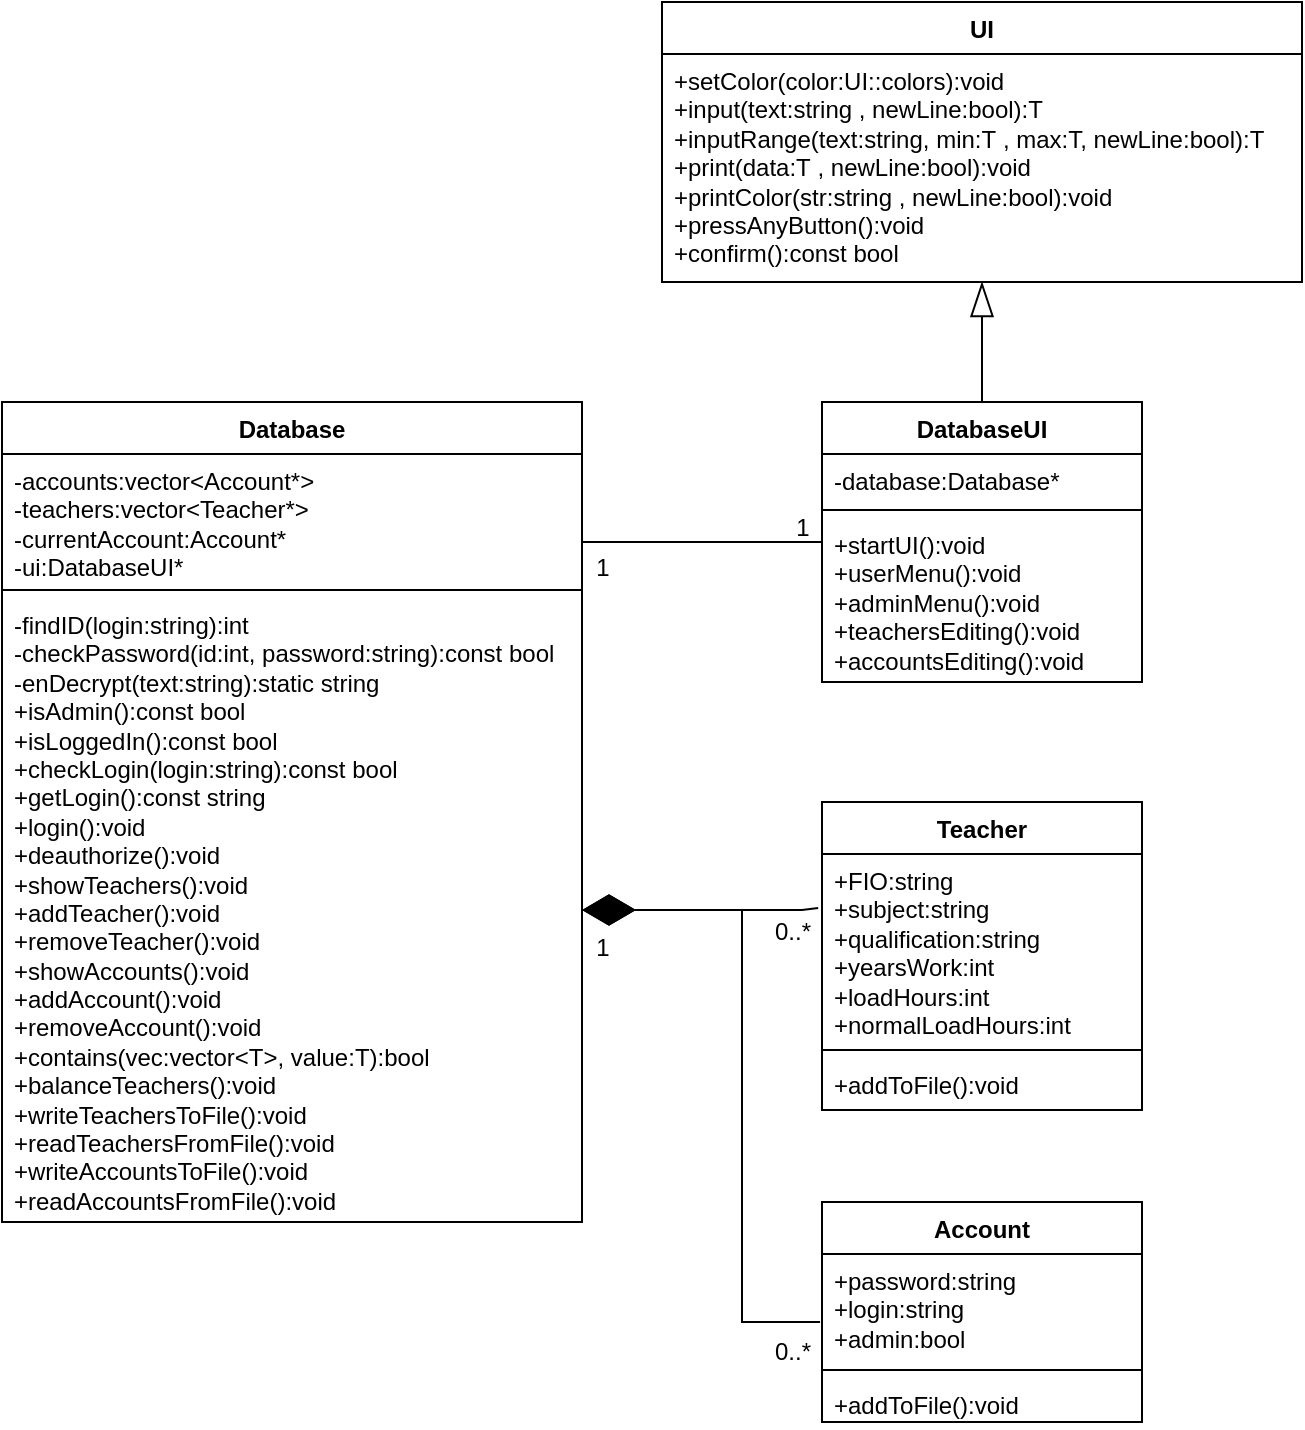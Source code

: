 <mxfile version="24.4.8" type="github">
  <diagram name="Страница — 1" id="v00zqgnZbxmumNdSIBY3">
    <mxGraphModel dx="1153" dy="736" grid="1" gridSize="10" guides="1" tooltips="1" connect="1" arrows="1" fold="1" page="1" pageScale="1" pageWidth="827" pageHeight="1169" math="0" shadow="0">
      <root>
        <mxCell id="0" />
        <mxCell id="1" parent="0" />
        <mxCell id="c9bf9Scs0g08PIBnZ7ZU-1" value="Database" style="swimlane;fontStyle=1;align=center;verticalAlign=top;childLayout=stackLayout;horizontal=1;startSize=26;horizontalStack=0;resizeParent=1;resizeParentMax=0;resizeLast=0;collapsible=1;marginBottom=0;whiteSpace=wrap;html=1;" vertex="1" parent="1">
          <mxGeometry x="150" y="200" width="290" height="410" as="geometry" />
        </mxCell>
        <mxCell id="c9bf9Scs0g08PIBnZ7ZU-2" value="&lt;div&gt;&lt;span style=&quot;background-color: initial;&quot;&gt;-accounts:&lt;/span&gt;vector&amp;lt;Account*&amp;gt;&lt;/div&gt;&lt;div&gt;&lt;span style=&quot;background-color: initial;&quot;&gt;-teachers:&lt;/span&gt;vector&amp;lt;Teacher*&amp;gt;&lt;/div&gt;&lt;div&gt;-currentAccount:&lt;span style=&quot;background-color: initial;&quot;&gt;Account*&lt;/span&gt;&lt;/div&gt;&lt;div&gt;-&lt;span style=&quot;background-color: initial;&quot;&gt;ui:&lt;/span&gt;&lt;span style=&quot;background-color: initial;&quot;&gt;DatabaseUI*&lt;/span&gt;&lt;/div&gt;" style="text;strokeColor=none;fillColor=none;align=left;verticalAlign=top;spacingLeft=4;spacingRight=4;overflow=hidden;rotatable=0;points=[[0,0.5],[1,0.5]];portConstraint=eastwest;whiteSpace=wrap;html=1;" vertex="1" parent="c9bf9Scs0g08PIBnZ7ZU-1">
          <mxGeometry y="26" width="290" height="64" as="geometry" />
        </mxCell>
        <mxCell id="c9bf9Scs0g08PIBnZ7ZU-3" value="" style="line;strokeWidth=1;fillColor=none;align=left;verticalAlign=middle;spacingTop=-1;spacingLeft=3;spacingRight=3;rotatable=0;labelPosition=right;points=[];portConstraint=eastwest;strokeColor=inherit;" vertex="1" parent="c9bf9Scs0g08PIBnZ7ZU-1">
          <mxGeometry y="90" width="290" height="8" as="geometry" />
        </mxCell>
        <mxCell id="c9bf9Scs0g08PIBnZ7ZU-4" value="&lt;div&gt;&lt;span style=&quot;white-space: normal;&quot;&gt;-findID(login:&lt;/span&gt;&lt;span style=&quot;background-color: initial;&quot;&gt;string&lt;/span&gt;&lt;span style=&quot;background-color: initial;&quot;&gt;):&lt;/span&gt;&lt;span style=&quot;background-color: initial;&quot;&gt;int&lt;/span&gt;&lt;span style=&quot;background-color: initial;&quot;&gt;&amp;nbsp;&lt;/span&gt;&lt;/div&gt;&lt;div&gt;&lt;span style=&quot;white-space: normal;&quot;&gt;-checkPassword(&lt;/span&gt;&lt;span style=&quot;background-color: initial;&quot;&gt;id:&lt;/span&gt;&lt;span style=&quot;background-color: initial;&quot;&gt;int, password:&lt;/span&gt;&lt;span style=&quot;background-color: initial;&quot;&gt;string&lt;/span&gt;&lt;span style=&quot;background-color: initial;&quot;&gt;):&lt;/span&gt;&lt;span style=&quot;background-color: initial;&quot;&gt;const bool&lt;/span&gt;&lt;span style=&quot;background-color: initial;&quot;&gt;&amp;nbsp;&lt;/span&gt;&lt;/div&gt;&lt;div&gt;&lt;span style=&quot;white-space: normal;&quot;&gt;-enDecrypt(text:&lt;/span&gt;&lt;span style=&quot;background-color: initial;&quot;&gt;string&lt;/span&gt;&lt;span style=&quot;background-color: initial;&quot;&gt;):&lt;/span&gt;&lt;span style=&quot;background-color: initial;&quot;&gt;static string&lt;/span&gt;&lt;span style=&quot;background-color: initial;&quot;&gt;&amp;nbsp;&lt;/span&gt;&lt;/div&gt;&lt;div&gt;&lt;span style=&quot;background-color: initial;&quot;&gt;&lt;div&gt;+isAdmin():const bool&lt;/div&gt;&lt;div&gt;+isLoggedIn():const bool&lt;/div&gt;&lt;div&gt;+checkLogin(login:&lt;span style=&quot;background-color: initial;&quot;&gt;string&lt;/span&gt;&lt;span style=&quot;background-color: initial;&quot;&gt;):const bool&lt;/span&gt;&lt;/div&gt;&lt;/span&gt;&lt;span style=&quot;background-color: initial;&quot;&gt;&lt;div&gt;+getLogin():const string&lt;/div&gt;&lt;div&gt;+login():void&lt;/div&gt;&lt;div&gt;+deauthorize():void&lt;/div&gt;&lt;div&gt;+showTeachers():void&lt;/div&gt;&lt;div&gt;+addTeacher():void&lt;/div&gt;&lt;div&gt;+removeTeacher():void&lt;/div&gt;&lt;div&gt;+showAccounts():void&lt;/div&gt;&lt;div&gt;+addAccount():void&lt;/div&gt;&lt;div&gt;+removeAccount():void&lt;/div&gt;&lt;div&gt;+contains(vec:&lt;span style=&quot;background-color: initial;&quot;&gt;vector&amp;lt;T&amp;gt;&lt;/span&gt;&lt;span style=&quot;background-color: initial;&quot;&gt;, value:&lt;/span&gt;&lt;span style=&quot;background-color: initial;&quot;&gt;T&lt;/span&gt;&lt;span style=&quot;background-color: initial;&quot;&gt;):bool&lt;/span&gt;&lt;/div&gt;&lt;/span&gt;&lt;span style=&quot;background-color: initial;&quot;&gt;&lt;div&gt;+balanceTeachers():void&lt;/div&gt;&lt;div&gt;+writeTeachersToFile():void&lt;/div&gt;&lt;div&gt;+readTeachersFromFile():void&lt;/div&gt;&lt;div&gt;+writeAccountsToFile():void&lt;/div&gt;&lt;div&gt;&lt;span style=&quot;background-color: initial;&quot;&gt;+readAccountsFromFile():void&lt;/span&gt;&lt;br&gt;&lt;/div&gt;&lt;/span&gt;&lt;/div&gt;" style="text;strokeColor=none;fillColor=none;align=left;verticalAlign=top;spacingLeft=4;spacingRight=4;overflow=hidden;rotatable=0;points=[[0,0.5],[1,0.5]];portConstraint=eastwest;whiteSpace=wrap;html=1;" vertex="1" parent="c9bf9Scs0g08PIBnZ7ZU-1">
          <mxGeometry y="98" width="290" height="312" as="geometry" />
        </mxCell>
        <mxCell id="c9bf9Scs0g08PIBnZ7ZU-5" value="UI" style="swimlane;fontStyle=1;align=center;verticalAlign=top;childLayout=stackLayout;horizontal=1;startSize=26;horizontalStack=0;resizeParent=1;resizeParentMax=0;resizeLast=0;collapsible=1;marginBottom=0;whiteSpace=wrap;html=1;" vertex="1" parent="1">
          <mxGeometry x="480" width="320" height="140" as="geometry" />
        </mxCell>
        <mxCell id="c9bf9Scs0g08PIBnZ7ZU-8" value="&lt;div&gt;&lt;span style=&quot;background-color: initial;&quot;&gt;+setColor(color:&lt;/span&gt;&lt;span style=&quot;background-color: initial;&quot;&gt;UI::colors&lt;/span&gt;&lt;span style=&quot;background-color: initial;&quot;&gt;):&lt;/span&gt;&lt;span style=&quot;background-color: initial;&quot;&gt;void&lt;/span&gt;&lt;span style=&quot;background-color: initial;&quot;&gt;&amp;nbsp;&lt;/span&gt;&lt;/div&gt;&lt;div&gt;&lt;span style=&quot;white-space: normal;&quot;&gt;+input(text:&lt;/span&gt;&lt;span style=&quot;background-color: initial;&quot;&gt;string&lt;/span&gt;&lt;span style=&quot;background-color: initial;&quot;&gt;&amp;nbsp;&lt;/span&gt;&lt;span style=&quot;background-color: initial;&quot;&gt;, newLine:bool):&lt;/span&gt;&lt;span style=&quot;background-color: initial;&quot;&gt;T&lt;/span&gt;&lt;span style=&quot;background-color: initial;&quot;&gt;&amp;nbsp;&lt;/span&gt;&lt;/div&gt;&lt;div&gt;&lt;span style=&quot;white-space: normal;&quot;&gt;+inputRange(text:&lt;/span&gt;&lt;span style=&quot;background-color: initial;&quot;&gt;string&lt;/span&gt;&lt;span style=&quot;background-color: initial;&quot;&gt;, min:&lt;/span&gt;&lt;span style=&quot;background-color: initial;&quot;&gt;T&lt;/span&gt;&lt;span style=&quot;background-color: initial;&quot;&gt;&amp;nbsp;&lt;/span&gt;&lt;span style=&quot;background-color: initial;&quot;&gt;, max:T, newLine:&lt;/span&gt;&lt;span style=&quot;background-color: initial;&quot;&gt;bool&lt;/span&gt;&lt;span style=&quot;background-color: initial;&quot;&gt;):&lt;/span&gt;&lt;span style=&quot;background-color: initial;&quot;&gt;T&lt;/span&gt;&lt;span style=&quot;background-color: initial;&quot;&gt;&amp;nbsp;&lt;/span&gt;&lt;/div&gt;&lt;div&gt;&lt;span style=&quot;white-space: normal;&quot;&gt;+print(data:&lt;/span&gt;&lt;span style=&quot;background-color: initial;&quot;&gt;T&lt;/span&gt;&lt;span style=&quot;background-color: initial;&quot;&gt;&amp;nbsp;&lt;/span&gt;&lt;span style=&quot;background-color: initial;&quot;&gt;, newLine:&lt;/span&gt;bool&lt;span style=&quot;background-color: initial;&quot;&gt;):&lt;/span&gt;&lt;span style=&quot;background-color: initial;&quot;&gt;void&lt;/span&gt;&lt;span style=&quot;background-color: initial;&quot;&gt;&amp;nbsp;&lt;/span&gt;&lt;/div&gt;&lt;div&gt;&lt;span style=&quot;white-space: normal;&quot;&gt;+printColor(str:&lt;/span&gt;&lt;span style=&quot;background-color: initial;&quot;&gt;string&lt;/span&gt;&lt;span style=&quot;background-color: initial;&quot;&gt;&amp;nbsp;&lt;/span&gt;&lt;span style=&quot;background-color: initial;&quot;&gt;, newLine:&lt;/span&gt;&lt;span style=&quot;background-color: initial;&quot;&gt;bool&lt;/span&gt;&lt;span style=&quot;background-color: initial;&quot;&gt;):&lt;/span&gt;&lt;span style=&quot;background-color: initial;&quot;&gt;void&lt;/span&gt;&lt;span style=&quot;background-color: initial;&quot;&gt;&amp;nbsp;&lt;/span&gt;&lt;/div&gt;&lt;div&gt;&lt;span style=&quot;white-space: normal;&quot;&gt;+pressAnyButton():&lt;/span&gt;&lt;span style=&quot;background-color: initial;&quot;&gt;void&lt;/span&gt;&lt;span style=&quot;background-color: initial;&quot;&gt;&amp;nbsp;&lt;/span&gt;&lt;/div&gt;&lt;div&gt;&lt;span style=&quot;white-space: normal;&quot;&gt;+confirm():&lt;/span&gt;&lt;span style=&quot;background-color: initial;&quot;&gt;const bool&lt;/span&gt;&lt;span style=&quot;background-color: initial;&quot;&gt;&amp;nbsp;&lt;/span&gt;&lt;/div&gt;" style="text;strokeColor=none;fillColor=none;align=left;verticalAlign=top;spacingLeft=4;spacingRight=4;overflow=hidden;rotatable=0;points=[[0,0.5],[1,0.5]];portConstraint=eastwest;whiteSpace=wrap;html=1;" vertex="1" parent="c9bf9Scs0g08PIBnZ7ZU-5">
          <mxGeometry y="26" width="320" height="114" as="geometry" />
        </mxCell>
        <mxCell id="c9bf9Scs0g08PIBnZ7ZU-22" style="edgeStyle=orthogonalEdgeStyle;rounded=0;orthogonalLoop=1;jettySize=auto;html=1;endArrow=blockThin;endFill=0;strokeWidth=1;startSize=9;endSize=15;targetPerimeterSpacing=0;" edge="1" parent="1" source="c9bf9Scs0g08PIBnZ7ZU-10" target="c9bf9Scs0g08PIBnZ7ZU-5">
          <mxGeometry relative="1" as="geometry" />
        </mxCell>
        <mxCell id="c9bf9Scs0g08PIBnZ7ZU-10" value="DatabaseUI" style="swimlane;fontStyle=1;align=center;verticalAlign=top;childLayout=stackLayout;horizontal=1;startSize=26;horizontalStack=0;resizeParent=1;resizeParentMax=0;resizeLast=0;collapsible=1;marginBottom=0;whiteSpace=wrap;html=1;" vertex="1" parent="1">
          <mxGeometry x="560" y="200" width="160" height="140" as="geometry" />
        </mxCell>
        <mxCell id="c9bf9Scs0g08PIBnZ7ZU-11" value="-database:Database*" style="text;strokeColor=none;fillColor=none;align=left;verticalAlign=top;spacingLeft=4;spacingRight=4;overflow=hidden;rotatable=0;points=[[0,0.5],[1,0.5]];portConstraint=eastwest;whiteSpace=wrap;html=1;" vertex="1" parent="c9bf9Scs0g08PIBnZ7ZU-10">
          <mxGeometry y="26" width="160" height="24" as="geometry" />
        </mxCell>
        <mxCell id="c9bf9Scs0g08PIBnZ7ZU-12" value="" style="line;strokeWidth=1;fillColor=none;align=left;verticalAlign=middle;spacingTop=-1;spacingLeft=3;spacingRight=3;rotatable=0;labelPosition=right;points=[];portConstraint=eastwest;strokeColor=inherit;" vertex="1" parent="c9bf9Scs0g08PIBnZ7ZU-10">
          <mxGeometry y="50" width="160" height="8" as="geometry" />
        </mxCell>
        <mxCell id="c9bf9Scs0g08PIBnZ7ZU-13" value="&lt;div&gt;&lt;span style=&quot;background-color: initial;&quot;&gt;+startUI():&lt;/span&gt;&lt;span style=&quot;background-color: initial;&quot;&gt;void&lt;/span&gt;&lt;span style=&quot;background-color: initial;&quot;&gt;&amp;nbsp;&lt;/span&gt;&lt;br&gt;&lt;/div&gt;&lt;div&gt;&lt;span style=&quot;white-space: normal;&quot;&gt;+userMenu():&lt;/span&gt;&lt;span style=&quot;background-color: initial;&quot;&gt;void&lt;/span&gt;&lt;span style=&quot;background-color: initial;&quot;&gt;&amp;nbsp;&lt;/span&gt;&lt;/div&gt;&lt;div&gt;&lt;span style=&quot;white-space: normal;&quot;&gt;+adminMenu():&lt;/span&gt;&lt;span style=&quot;background-color: initial;&quot;&gt;void&lt;/span&gt;&lt;span style=&quot;background-color: initial;&quot;&gt;&amp;nbsp;&lt;/span&gt;&lt;/div&gt;&lt;div&gt;&lt;span style=&quot;white-space: normal;&quot;&gt;+teachersEditing():&lt;/span&gt;&lt;span style=&quot;background-color: initial;&quot;&gt;void&lt;/span&gt;&lt;span style=&quot;background-color: initial;&quot;&gt;&amp;nbsp;&lt;/span&gt;&lt;/div&gt;&lt;div&gt;&lt;span style=&quot;white-space: normal;&quot;&gt;+accountsEditing():&lt;/span&gt;&lt;span style=&quot;background-color: initial;&quot;&gt;void&lt;/span&gt;&lt;span style=&quot;background-color: initial;&quot;&gt;&amp;nbsp;&lt;/span&gt;&lt;/div&gt;" style="text;strokeColor=none;fillColor=none;align=left;verticalAlign=top;spacingLeft=4;spacingRight=4;overflow=hidden;rotatable=0;points=[[0,0.5],[1,0.5]];portConstraint=eastwest;whiteSpace=wrap;html=1;" vertex="1" parent="c9bf9Scs0g08PIBnZ7ZU-10">
          <mxGeometry y="58" width="160" height="82" as="geometry" />
        </mxCell>
        <mxCell id="c9bf9Scs0g08PIBnZ7ZU-14" value="Account" style="swimlane;fontStyle=1;align=center;verticalAlign=top;childLayout=stackLayout;horizontal=1;startSize=26;horizontalStack=0;resizeParent=1;resizeParentMax=0;resizeLast=0;collapsible=1;marginBottom=0;whiteSpace=wrap;html=1;" vertex="1" parent="1">
          <mxGeometry x="560" y="600" width="160" height="110" as="geometry" />
        </mxCell>
        <mxCell id="c9bf9Scs0g08PIBnZ7ZU-15" value="+password:string&lt;div&gt;+login:string&lt;/div&gt;&lt;div&gt;+admin:bool&lt;/div&gt;&lt;div&gt;&lt;br&gt;&lt;/div&gt;" style="text;strokeColor=none;fillColor=none;align=left;verticalAlign=top;spacingLeft=4;spacingRight=4;overflow=hidden;rotatable=0;points=[[0,0.5],[1,0.5]];portConstraint=eastwest;whiteSpace=wrap;html=1;" vertex="1" parent="c9bf9Scs0g08PIBnZ7ZU-14">
          <mxGeometry y="26" width="160" height="54" as="geometry" />
        </mxCell>
        <mxCell id="c9bf9Scs0g08PIBnZ7ZU-16" value="" style="line;strokeWidth=1;fillColor=none;align=left;verticalAlign=middle;spacingTop=-1;spacingLeft=3;spacingRight=3;rotatable=0;labelPosition=right;points=[];portConstraint=eastwest;strokeColor=inherit;" vertex="1" parent="c9bf9Scs0g08PIBnZ7ZU-14">
          <mxGeometry y="80" width="160" height="8" as="geometry" />
        </mxCell>
        <mxCell id="c9bf9Scs0g08PIBnZ7ZU-17" value="+addToFile():void" style="text;strokeColor=none;fillColor=none;align=left;verticalAlign=top;spacingLeft=4;spacingRight=4;overflow=hidden;rotatable=0;points=[[0,0.5],[1,0.5]];portConstraint=eastwest;whiteSpace=wrap;html=1;" vertex="1" parent="c9bf9Scs0g08PIBnZ7ZU-14">
          <mxGeometry y="88" width="160" height="22" as="geometry" />
        </mxCell>
        <mxCell id="c9bf9Scs0g08PIBnZ7ZU-18" value="Teacher" style="swimlane;fontStyle=1;align=center;verticalAlign=top;childLayout=stackLayout;horizontal=1;startSize=26;horizontalStack=0;resizeParent=1;resizeParentMax=0;resizeLast=0;collapsible=1;marginBottom=0;whiteSpace=wrap;html=1;" vertex="1" parent="1">
          <mxGeometry x="560" y="400" width="160" height="154" as="geometry" />
        </mxCell>
        <mxCell id="c9bf9Scs0g08PIBnZ7ZU-19" value="&lt;div&gt;+FIO:&lt;span style=&quot;background-color: initial;&quot;&gt;string&lt;/span&gt;&lt;span style=&quot;background-color: initial;&quot;&gt;&amp;nbsp;&lt;/span&gt;&lt;/div&gt;&lt;div&gt;+subject:&lt;span style=&quot;background-color: initial;&quot;&gt;string&lt;/span&gt;&lt;span style=&quot;background-color: initial;&quot;&gt;&amp;nbsp;&lt;/span&gt;&lt;/div&gt;&lt;div&gt;+qualification:&lt;span style=&quot;background-color: initial;&quot;&gt;string&lt;/span&gt;&lt;span style=&quot;background-color: initial;&quot;&gt;&amp;nbsp;&lt;/span&gt;&lt;/div&gt;&lt;div&gt;+yearsWork:&lt;span style=&quot;background-color: initial;&quot;&gt;int&lt;/span&gt;&lt;span style=&quot;background-color: initial;&quot;&gt;&amp;nbsp;&lt;/span&gt;&lt;/div&gt;&lt;div&gt;+loadHours:&lt;span style=&quot;background-color: initial;&quot;&gt;int&lt;/span&gt;&lt;span style=&quot;background-color: initial;&quot;&gt;&amp;nbsp;&lt;/span&gt;&lt;/div&gt;&lt;div&gt;+normalLoadHours:&lt;span style=&quot;background-color: initial;&quot;&gt;int&lt;/span&gt;&lt;span style=&quot;background-color: initial;&quot;&gt;&amp;nbsp;&lt;/span&gt;&lt;/div&gt;" style="text;strokeColor=none;fillColor=none;align=left;verticalAlign=top;spacingLeft=4;spacingRight=4;overflow=hidden;rotatable=0;points=[[0,0.5],[1,0.5]];portConstraint=eastwest;whiteSpace=wrap;html=1;" vertex="1" parent="c9bf9Scs0g08PIBnZ7ZU-18">
          <mxGeometry y="26" width="160" height="94" as="geometry" />
        </mxCell>
        <mxCell id="c9bf9Scs0g08PIBnZ7ZU-20" value="" style="line;strokeWidth=1;fillColor=none;align=left;verticalAlign=middle;spacingTop=-1;spacingLeft=3;spacingRight=3;rotatable=0;labelPosition=right;points=[];portConstraint=eastwest;strokeColor=inherit;" vertex="1" parent="c9bf9Scs0g08PIBnZ7ZU-18">
          <mxGeometry y="120" width="160" height="8" as="geometry" />
        </mxCell>
        <mxCell id="c9bf9Scs0g08PIBnZ7ZU-21" value="+addToFile():void" style="text;strokeColor=none;fillColor=none;align=left;verticalAlign=top;spacingLeft=4;spacingRight=4;overflow=hidden;rotatable=0;points=[[0,0.5],[1,0.5]];portConstraint=eastwest;whiteSpace=wrap;html=1;" vertex="1" parent="c9bf9Scs0g08PIBnZ7ZU-18">
          <mxGeometry y="128" width="160" height="26" as="geometry" />
        </mxCell>
        <mxCell id="c9bf9Scs0g08PIBnZ7ZU-24" value="" style="endArrow=diamondThin;endFill=1;endSize=24;html=1;rounded=0;entryX=1;entryY=0.5;entryDx=0;entryDy=0;exitX=-0.012;exitY=0.287;exitDx=0;exitDy=0;exitPerimeter=0;" edge="1" parent="1" source="c9bf9Scs0g08PIBnZ7ZU-19" target="c9bf9Scs0g08PIBnZ7ZU-4">
          <mxGeometry width="160" relative="1" as="geometry">
            <mxPoint x="170" y="690" as="sourcePoint" />
            <mxPoint x="280" y="610" as="targetPoint" />
            <Array as="points">
              <mxPoint x="550" y="454" />
            </Array>
          </mxGeometry>
        </mxCell>
        <mxCell id="c9bf9Scs0g08PIBnZ7ZU-23" value="" style="endArrow=diamondThin;endFill=1;endSize=24;html=1;rounded=0;exitX=-0.006;exitY=0.63;exitDx=0;exitDy=0;exitPerimeter=0;" edge="1" parent="1" source="c9bf9Scs0g08PIBnZ7ZU-15" target="c9bf9Scs0g08PIBnZ7ZU-4">
          <mxGeometry width="160" relative="1" as="geometry">
            <mxPoint x="680" y="600" as="sourcePoint" />
            <mxPoint x="800" y="530" as="targetPoint" />
            <Array as="points">
              <mxPoint x="520" y="660" />
              <mxPoint x="520" y="580" />
              <mxPoint x="520" y="454" />
            </Array>
          </mxGeometry>
        </mxCell>
        <mxCell id="c9bf9Scs0g08PIBnZ7ZU-25" value="1" style="text;html=1;align=center;verticalAlign=middle;resizable=0;points=[];autosize=1;strokeColor=none;fillColor=none;" vertex="1" parent="1">
          <mxGeometry x="435" y="458" width="30" height="30" as="geometry" />
        </mxCell>
        <mxCell id="c9bf9Scs0g08PIBnZ7ZU-26" value="0..*" style="text;html=1;align=center;verticalAlign=middle;resizable=0;points=[];autosize=1;strokeColor=none;fillColor=none;" vertex="1" parent="1">
          <mxGeometry x="525" y="450" width="40" height="30" as="geometry" />
        </mxCell>
        <mxCell id="c9bf9Scs0g08PIBnZ7ZU-27" value="0..*" style="text;html=1;align=center;verticalAlign=middle;resizable=0;points=[];autosize=1;strokeColor=none;fillColor=none;" vertex="1" parent="1">
          <mxGeometry x="525" y="660" width="40" height="30" as="geometry" />
        </mxCell>
        <mxCell id="c9bf9Scs0g08PIBnZ7ZU-28" value="" style="line;strokeWidth=1;fillColor=none;align=left;verticalAlign=middle;spacingTop=-1;spacingLeft=3;spacingRight=3;rotatable=0;labelPosition=right;points=[];portConstraint=eastwest;strokeColor=inherit;" vertex="1" parent="1">
          <mxGeometry x="440" y="266" width="120" height="8" as="geometry" />
        </mxCell>
        <mxCell id="c9bf9Scs0g08PIBnZ7ZU-29" value="1" style="text;html=1;align=center;verticalAlign=middle;resizable=0;points=[];autosize=1;strokeColor=none;fillColor=none;" vertex="1" parent="1">
          <mxGeometry x="435" y="268" width="30" height="30" as="geometry" />
        </mxCell>
        <mxCell id="c9bf9Scs0g08PIBnZ7ZU-30" value="1" style="text;html=1;align=center;verticalAlign=middle;resizable=0;points=[];autosize=1;strokeColor=none;fillColor=none;" vertex="1" parent="1">
          <mxGeometry x="535" y="248" width="30" height="30" as="geometry" />
        </mxCell>
      </root>
    </mxGraphModel>
  </diagram>
</mxfile>
